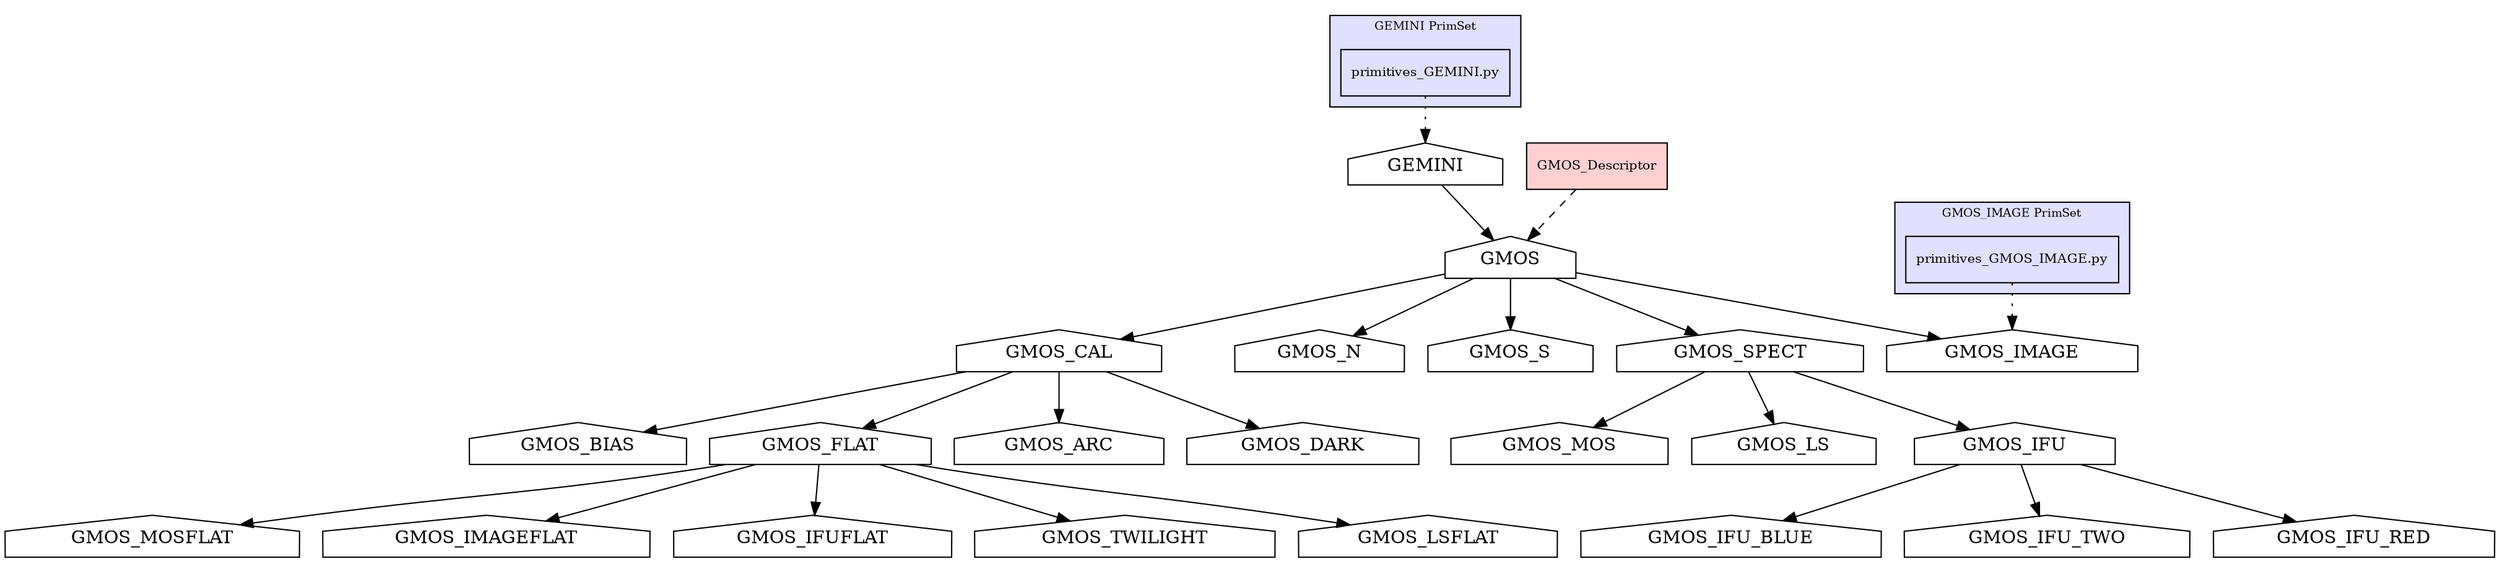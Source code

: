 digraph G {
	node [label="\N"];
	graph [bb="0,0,1598,439"];
	subgraph cluster_GEMINI {
		graph [bgcolor="#e0e0ff",
			fontsize=9,
			label="GEMINI PrimSet",
			lp="755,422",
			bb="689,360,821,431"];
		GEMINI_PrimSet [label="{<f0>primitives_GEMINI.py}", shape=record, fontsize=10, pos="755,386", rects="697,368,813,404", width="1.61", height="0.50"];
	}
	subgraph cluster_GMOS_IMAGE {
		graph [bgcolor="#e0e0ff",
			fontsize=9,
			label="GMOS_IMAGE PrimSet",
			lp="512,278",
			bb="430,216,594,287"];
		GMOS_IMAGE_PrimSet [label="{<f0>primitives_GMOS_IMAGE.py}", shape=record, fontsize=10, pos="512,242", rects="438,224,586,260", width="2.06", height="0.50"];
	}
	GMOS [URL="GMOS-tree.svg", shape=house, pos="813,242", width="1.14", height="0.50"];
	GMOS_BIAS [URL="GMOS_BIAS-tree.svg", shape=house, pos="362,98", width="1.92", height="0.50"];
	GMOS_IFU_BLUE [URL="GMOS_IFU_BLUE-tree.svg", shape=house, pos="1106,26", width="2.61", height="0.50"];
	GMOS_MOS [URL="GMOS_MOS-tree.svg", shape=house, pos="1013,98", width="1.92", height="0.50"];
	GMOS_MOSFLAT [URL="GMOS_MOSFLAT-tree.svg", shape=house, pos="93,26", width="2.58", height="0.50"];
	GMOS_IMAGEFLAT [URL="GMOS_IMAGEFLAT-tree.svg", shape=house, pos="307,26", width="2.86", height="0.50"];
	GMOS_IFUFLAT [URL="GMOS_IFUFLAT-tree.svg", shape=house, pos="515,26", width="2.42", height="0.50"];
	GMOS_CAL [URL="GMOS_CAL-tree.svg", shape=house, pos="675,170", width="1.83", height="0.50"];
	GMOS_LS [URL="GMOS_LS-tree.svg", shape=house, pos="1158,98", width="1.61", height="0.50"];
	GMOS_IFU_TWO [URL="GMOS_IFU_TWO-tree.svg", shape=house, pos="1310,26", width="2.56", height="0.50"];
	GMOS_FLAT [URL="GMOS_FLAT-tree.svg", shape=house, pos="520,98", width="1.97", height="0.50"];
	GMOS_TWILIGHT [URL="GMOS_TWILIGHT-tree.svg", shape=house, pos="716,26", width="2.67", height="0.50"];
	GMOS_LSFLAT [URL="GMOS_LSFLAT-tree.svg", shape=house, pos="912,26", width="2.28", height="0.50"];
	GMOS_ARC [URL="GMOS_ARC-tree.svg", shape=house, pos="675,98", width="1.83", height="0.50"];
	GMOS_N [URL="GMOS_N-tree.svg", shape=house, pos="813,170", width="1.50", height="0.50"];
	GMOS_S [URL="GMOS_S-tree.svg", shape=house, pos="938,170", width="1.47", height="0.50"];
	GEMINI [URL="GEMINI-tree.svg", shape=house, pos="755,314", width="1.31", height="0.50"];
	GMOS_IMAGE [URL="GMOS_IMAGE-tree.svg", shape=house, pos="512,170", width="2.19", height="0.50"];
	GMOS_IFU [URL="GMOS_IFU-tree.svg", shape=house, pos="1305,98", width="1.72", height="0.50"];
	GMOS_DARK [URL="GMOS_DARK-tree.svg", shape=house, pos="833,98", width="2.06", height="0.50"];
	GMOS_IFU_RED [URL="GMOS_IFU_RED-tree.svg", shape=house, pos="1509,26", width="2.47", height="0.50"];
	GMOS_SPECT [URL="GMOS_SPECT-tree.svg", shape=house, pos="1113,170", width="2.17", height="0.50"];
	GMOS_Descriptor [label=GMOS_Descriptor, shape=box, fontsize=10, style=filled, fillcolor="#ffd0d0", pos="870,314", width="1.39", height="0.50"];
	GMOS_FLAT -> GMOS_MOSFLAT [pos="e,151,36 458,83 452,82 446,81 440,80 332,59 304,61 195,44 184,42 173,40 161,38"];
	GMOS -> GMOS_S [pos="e,915,183 838,227 858,216 885,200 906,188"];
	GMOS_IFU -> GMOS_IFU_RED [pos="e,1472,39 1346,83 1380,71 1427,54 1462,42"];
	GMOS_IFU -> GMOS_IFU_BLUE [pos="e,1143,39 1265,83 1232,71 1187,55 1153,43"];
	GMOS_CAL -> GMOS_BIAS [pos="e,406,108 616,155 611,154 605,153 600,152 530,135 512,132 440,116 432,114 424,112 416,110"];
	GMOS_FLAT -> GMOS_IFUFLAT [pos="e,516,44 519,83 518,75 518,64 517,54"];
	GMOS_SPECT -> GMOS_MOS [pos="e,1033,112 1093,155 1079,145 1058,130 1041,118"];
	GEMINI -> GMOS [pos="e,801,257 767,299 775,289 785,276 794,265"];
	GMOS_CAL -> GMOS_DARK [pos="e,804,111 707,155 732,143 767,128 795,115"];
	GMOS_FLAT -> GMOS_TWILIGHT [pos="e,679,39 560,83 592,71 636,55 669,43"];
	GMOS_CAL -> GMOS_ARC [pos="e,675,116 675,155 675,147 675,136 675,126"];
	GMOS_FLAT -> GMOS_IMAGEFLAT [pos="e,347,39 477,83 442,71 393,55 356,42"];
	GMOS_IFU -> GMOS_IFU_TWO [pos="e,1309,44 1306,83 1307,75 1307,64 1308,54"];
	GMOS_CAL -> GMOS_FLAT [pos="e,548,111 644,155 619,143 584,127 557,115"];
	GMOS -> GMOS_SPECT [pos="e,1067,181 854,232 907,219 998,197 1057,183"];
	GMOS_FLAT -> GMOS_LSFLAT [pos="e,860,36 582,83 588,82 594,81 600,80 698,61 724,61 821,44 831,43 841,41 850,38"];
	GMOS_SPECT -> GMOS_IFU [pos="e,1274,110 1152,155 1185,143 1231,126 1264,113"];
	GMOS -> GMOS_IMAGE [pos="e,558,181 772,232 719,219 627,197 568,183"];
	GMOS -> GMOS_CAL [pos="e,701,183 785,227 763,216 733,200 710,188"];
	GMOS_SPECT -> GMOS_LS [pos="e,1148,114 1122,155 1127,146 1135,133 1142,122"];
	GMOS -> GMOS_N [pos="e,813,188 813,227 813,219 813,208 813,198"];
	GEMINI_PrimSet -> GEMINI [style=dotted, lhead=cluster_GEMINI, pos="e,755,332 755,368 755,360 755,351 755,342"];
	GMOS_IMAGE_PrimSet -> GMOS_IMAGE [style=dotted, lhead=cluster_GMOS_IMAGE, pos="e,512,188 512,224 512,216 512,207 512,198"];
	GMOS_Descriptor -> GMOS [style=dashed, pos="e,825,257 856,296 848,287 839,275 831,265"];
}
